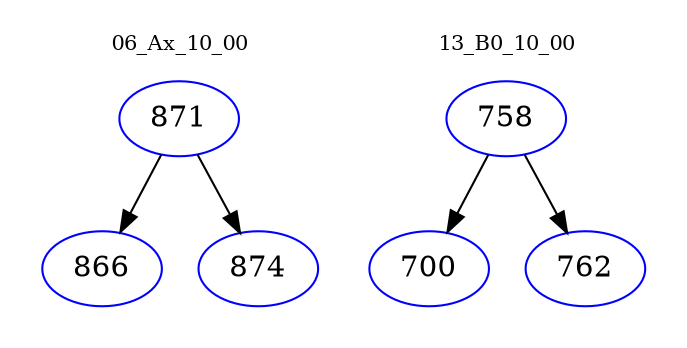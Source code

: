 digraph{
subgraph cluster_0 {
color = white
label = "06_Ax_10_00";
fontsize=10;
T0_871 [label="871", color="blue"]
T0_871 -> T0_866 [color="black"]
T0_866 [label="866", color="blue"]
T0_871 -> T0_874 [color="black"]
T0_874 [label="874", color="blue"]
}
subgraph cluster_1 {
color = white
label = "13_B0_10_00";
fontsize=10;
T1_758 [label="758", color="blue"]
T1_758 -> T1_700 [color="black"]
T1_700 [label="700", color="blue"]
T1_758 -> T1_762 [color="black"]
T1_762 [label="762", color="blue"]
}
}
